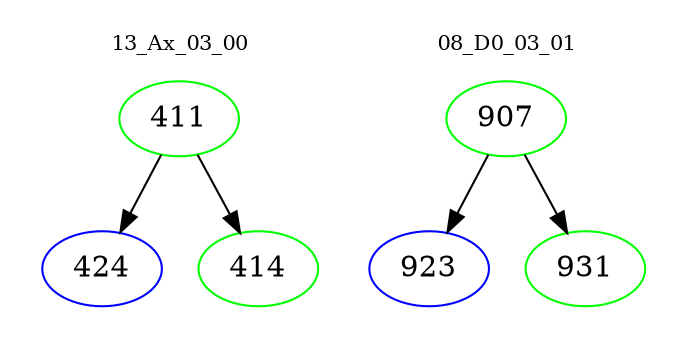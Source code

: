 digraph{
subgraph cluster_0 {
color = white
label = "13_Ax_03_00";
fontsize=10;
T0_411 [label="411", color="green"]
T0_411 -> T0_424 [color="black"]
T0_424 [label="424", color="blue"]
T0_411 -> T0_414 [color="black"]
T0_414 [label="414", color="green"]
}
subgraph cluster_1 {
color = white
label = "08_D0_03_01";
fontsize=10;
T1_907 [label="907", color="green"]
T1_907 -> T1_923 [color="black"]
T1_923 [label="923", color="blue"]
T1_907 -> T1_931 [color="black"]
T1_931 [label="931", color="green"]
}
}
